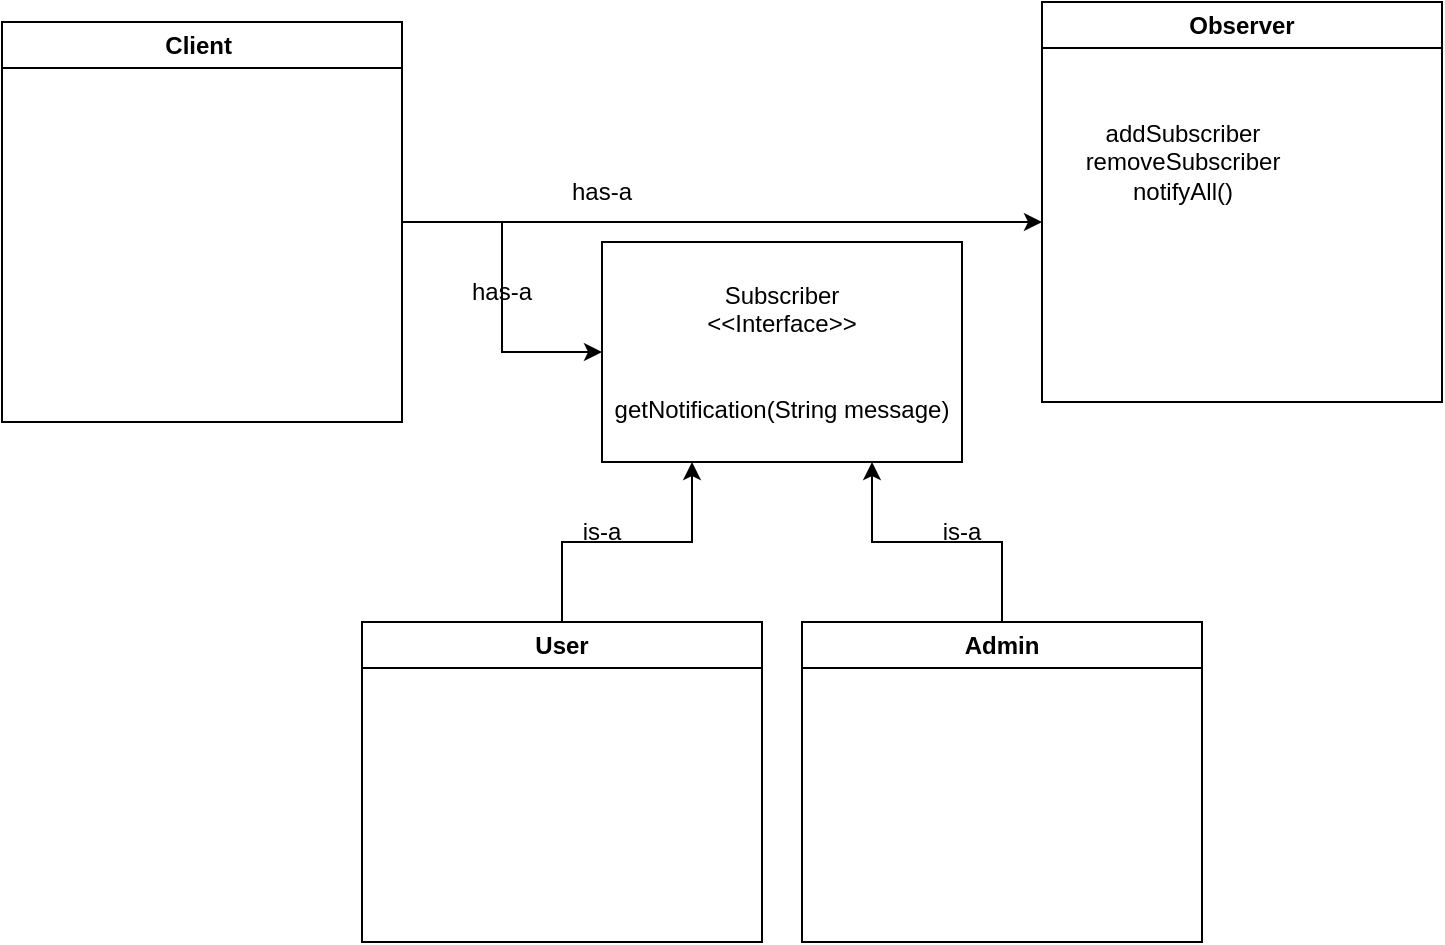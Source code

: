 <mxfile version="22.1.3" type="device">
  <diagram name="Page-1" id="4IwfUndxH5qPUKxaAvdY">
    <mxGraphModel dx="1013" dy="550" grid="1" gridSize="10" guides="1" tooltips="1" connect="1" arrows="1" fold="1" page="1" pageScale="1" pageWidth="827" pageHeight="1169" math="0" shadow="0">
      <root>
        <mxCell id="0" />
        <mxCell id="1" parent="0" />
        <mxCell id="-8xNcQq_eCkQCsT7EWZl-10" style="edgeStyle=orthogonalEdgeStyle;rounded=0;orthogonalLoop=1;jettySize=auto;html=1;entryX=0;entryY=0.5;entryDx=0;entryDy=0;" edge="1" parent="1" source="-8xNcQq_eCkQCsT7EWZl-1" target="-8xNcQq_eCkQCsT7EWZl-2">
          <mxGeometry relative="1" as="geometry" />
        </mxCell>
        <mxCell id="-8xNcQq_eCkQCsT7EWZl-11" style="edgeStyle=orthogonalEdgeStyle;rounded=0;orthogonalLoop=1;jettySize=auto;html=1;" edge="1" parent="1" source="-8xNcQq_eCkQCsT7EWZl-1">
          <mxGeometry relative="1" as="geometry">
            <mxPoint x="580" y="140" as="targetPoint" />
          </mxGeometry>
        </mxCell>
        <mxCell id="-8xNcQq_eCkQCsT7EWZl-1" value="Client&amp;nbsp;" style="swimlane;whiteSpace=wrap;html=1;" vertex="1" parent="1">
          <mxGeometry x="60" y="40" width="200" height="200" as="geometry" />
        </mxCell>
        <mxCell id="-8xNcQq_eCkQCsT7EWZl-2" value="Subscriber&lt;br&gt;&amp;lt;&amp;lt;Interface&amp;gt;&amp;gt;&lt;br&gt;&lt;br&gt;&lt;br&gt;getNotification(String message)" style="rounded=0;whiteSpace=wrap;html=1;" vertex="1" parent="1">
          <mxGeometry x="360" y="150" width="180" height="110" as="geometry" />
        </mxCell>
        <mxCell id="-8xNcQq_eCkQCsT7EWZl-5" style="edgeStyle=orthogonalEdgeStyle;rounded=0;orthogonalLoop=1;jettySize=auto;html=1;entryX=0.25;entryY=1;entryDx=0;entryDy=0;" edge="1" parent="1" source="-8xNcQq_eCkQCsT7EWZl-3" target="-8xNcQq_eCkQCsT7EWZl-2">
          <mxGeometry relative="1" as="geometry" />
        </mxCell>
        <mxCell id="-8xNcQq_eCkQCsT7EWZl-3" value="User" style="swimlane;whiteSpace=wrap;html=1;" vertex="1" parent="1">
          <mxGeometry x="240" y="340" width="200" height="160" as="geometry" />
        </mxCell>
        <mxCell id="-8xNcQq_eCkQCsT7EWZl-6" style="edgeStyle=orthogonalEdgeStyle;rounded=0;orthogonalLoop=1;jettySize=auto;html=1;entryX=0.75;entryY=1;entryDx=0;entryDy=0;" edge="1" parent="1" source="-8xNcQq_eCkQCsT7EWZl-4" target="-8xNcQq_eCkQCsT7EWZl-2">
          <mxGeometry relative="1" as="geometry" />
        </mxCell>
        <mxCell id="-8xNcQq_eCkQCsT7EWZl-4" value="Admin" style="swimlane;whiteSpace=wrap;html=1;" vertex="1" parent="1">
          <mxGeometry x="460" y="340" width="200" height="160" as="geometry" />
        </mxCell>
        <mxCell id="-8xNcQq_eCkQCsT7EWZl-7" value="Observer" style="swimlane;whiteSpace=wrap;html=1;" vertex="1" parent="1">
          <mxGeometry x="580" y="30" width="200" height="200" as="geometry" />
        </mxCell>
        <mxCell id="-8xNcQq_eCkQCsT7EWZl-8" value="addSubscriber&lt;br&gt;removeSubscriber&lt;br&gt;notifyAll()" style="text;html=1;align=center;verticalAlign=middle;resizable=0;points=[];autosize=1;strokeColor=none;fillColor=none;" vertex="1" parent="-8xNcQq_eCkQCsT7EWZl-7">
          <mxGeometry x="10" y="50" width="120" height="60" as="geometry" />
        </mxCell>
        <mxCell id="-8xNcQq_eCkQCsT7EWZl-13" value="has-a" style="text;html=1;strokeColor=none;fillColor=none;align=center;verticalAlign=middle;whiteSpace=wrap;rounded=0;" vertex="1" parent="1">
          <mxGeometry x="330" y="110" width="60" height="30" as="geometry" />
        </mxCell>
        <mxCell id="-8xNcQq_eCkQCsT7EWZl-14" value="has-a" style="text;html=1;strokeColor=none;fillColor=none;align=center;verticalAlign=middle;whiteSpace=wrap;rounded=0;" vertex="1" parent="1">
          <mxGeometry x="280" y="160" width="60" height="30" as="geometry" />
        </mxCell>
        <mxCell id="-8xNcQq_eCkQCsT7EWZl-15" value="is-a" style="text;html=1;strokeColor=none;fillColor=none;align=center;verticalAlign=middle;whiteSpace=wrap;rounded=0;" vertex="1" parent="1">
          <mxGeometry x="330" y="280" width="60" height="30" as="geometry" />
        </mxCell>
        <mxCell id="-8xNcQq_eCkQCsT7EWZl-16" value="is-a" style="text;html=1;strokeColor=none;fillColor=none;align=center;verticalAlign=middle;whiteSpace=wrap;rounded=0;" vertex="1" parent="1">
          <mxGeometry x="510" y="280" width="60" height="30" as="geometry" />
        </mxCell>
      </root>
    </mxGraphModel>
  </diagram>
</mxfile>
